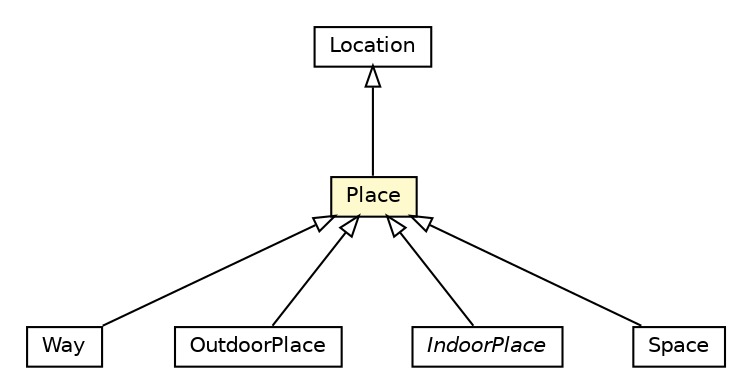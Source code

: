 #!/usr/local/bin/dot
#
# Class diagram 
# Generated by UMLGraph version R5_6-24-gf6e263 (http://www.umlgraph.org/)
#

digraph G {
	edge [fontname="Helvetica",fontsize=10,labelfontname="Helvetica",labelfontsize=10];
	node [fontname="Helvetica",fontsize=10,shape=plaintext];
	nodesep=0.25;
	ranksep=0.5;
	// org.universAAL.ontology.location.Location
	c6561695 [label=<<table title="org.universAAL.ontology.location.Location" border="0" cellborder="1" cellspacing="0" cellpadding="2" port="p" href="./Location.html">
		<tr><td><table border="0" cellspacing="0" cellpadding="1">
<tr><td align="center" balign="center"> Location </td></tr>
		</table></td></tr>
		</table>>, URL="./Location.html", fontname="Helvetica", fontcolor="black", fontsize=10.0];
	// org.universAAL.ontology.location.Way
	c6561696 [label=<<table title="org.universAAL.ontology.location.Way" border="0" cellborder="1" cellspacing="0" cellpadding="2" port="p" href="./Way.html">
		<tr><td><table border="0" cellspacing="0" cellpadding="1">
<tr><td align="center" balign="center"> Way </td></tr>
		</table></td></tr>
		</table>>, URL="./Way.html", fontname="Helvetica", fontcolor="black", fontsize=10.0];
	// org.universAAL.ontology.location.Place
	c6561697 [label=<<table title="org.universAAL.ontology.location.Place" border="0" cellborder="1" cellspacing="0" cellpadding="2" port="p" bgcolor="lemonChiffon" href="./Place.html">
		<tr><td><table border="0" cellspacing="0" cellpadding="1">
<tr><td align="center" balign="center"> Place </td></tr>
		</table></td></tr>
		</table>>, URL="./Place.html", fontname="Helvetica", fontcolor="black", fontsize=10.0];
	// org.universAAL.ontology.location.outdoor.OutdoorPlace
	c6561699 [label=<<table title="org.universAAL.ontology.location.outdoor.OutdoorPlace" border="0" cellborder="1" cellspacing="0" cellpadding="2" port="p" href="./outdoor/OutdoorPlace.html">
		<tr><td><table border="0" cellspacing="0" cellpadding="1">
<tr><td align="center" balign="center"> OutdoorPlace </td></tr>
		</table></td></tr>
		</table>>, URL="./outdoor/OutdoorPlace.html", fontname="Helvetica", fontcolor="black", fontsize=10.0];
	// org.universAAL.ontology.location.indoor.IndoorPlace
	c6561715 [label=<<table title="org.universAAL.ontology.location.indoor.IndoorPlace" border="0" cellborder="1" cellspacing="0" cellpadding="2" port="p" href="./indoor/IndoorPlace.html">
		<tr><td><table border="0" cellspacing="0" cellpadding="1">
<tr><td align="center" balign="center"><font face="Helvetica-Oblique"> IndoorPlace </font></td></tr>
		</table></td></tr>
		</table>>, URL="./indoor/IndoorPlace.html", fontname="Helvetica", fontcolor="black", fontsize=10.0];
	// org.universAAL.ontology.profile.Space
	c6561768 [label=<<table title="org.universAAL.ontology.profile.Space" border="0" cellborder="1" cellspacing="0" cellpadding="2" port="p" href="../profile/Space.html">
		<tr><td><table border="0" cellspacing="0" cellpadding="1">
<tr><td align="center" balign="center"> Space </td></tr>
		</table></td></tr>
		</table>>, URL="../profile/Space.html", fontname="Helvetica", fontcolor="black", fontsize=10.0];
	//org.universAAL.ontology.location.Way extends org.universAAL.ontology.location.Place
	c6561697:p -> c6561696:p [dir=back,arrowtail=empty];
	//org.universAAL.ontology.location.Place extends org.universAAL.ontology.location.Location
	c6561695:p -> c6561697:p [dir=back,arrowtail=empty];
	//org.universAAL.ontology.location.outdoor.OutdoorPlace extends org.universAAL.ontology.location.Place
	c6561697:p -> c6561699:p [dir=back,arrowtail=empty];
	//org.universAAL.ontology.location.indoor.IndoorPlace extends org.universAAL.ontology.location.Place
	c6561697:p -> c6561715:p [dir=back,arrowtail=empty];
	//org.universAAL.ontology.profile.Space extends org.universAAL.ontology.location.Place
	c6561697:p -> c6561768:p [dir=back,arrowtail=empty];
}

